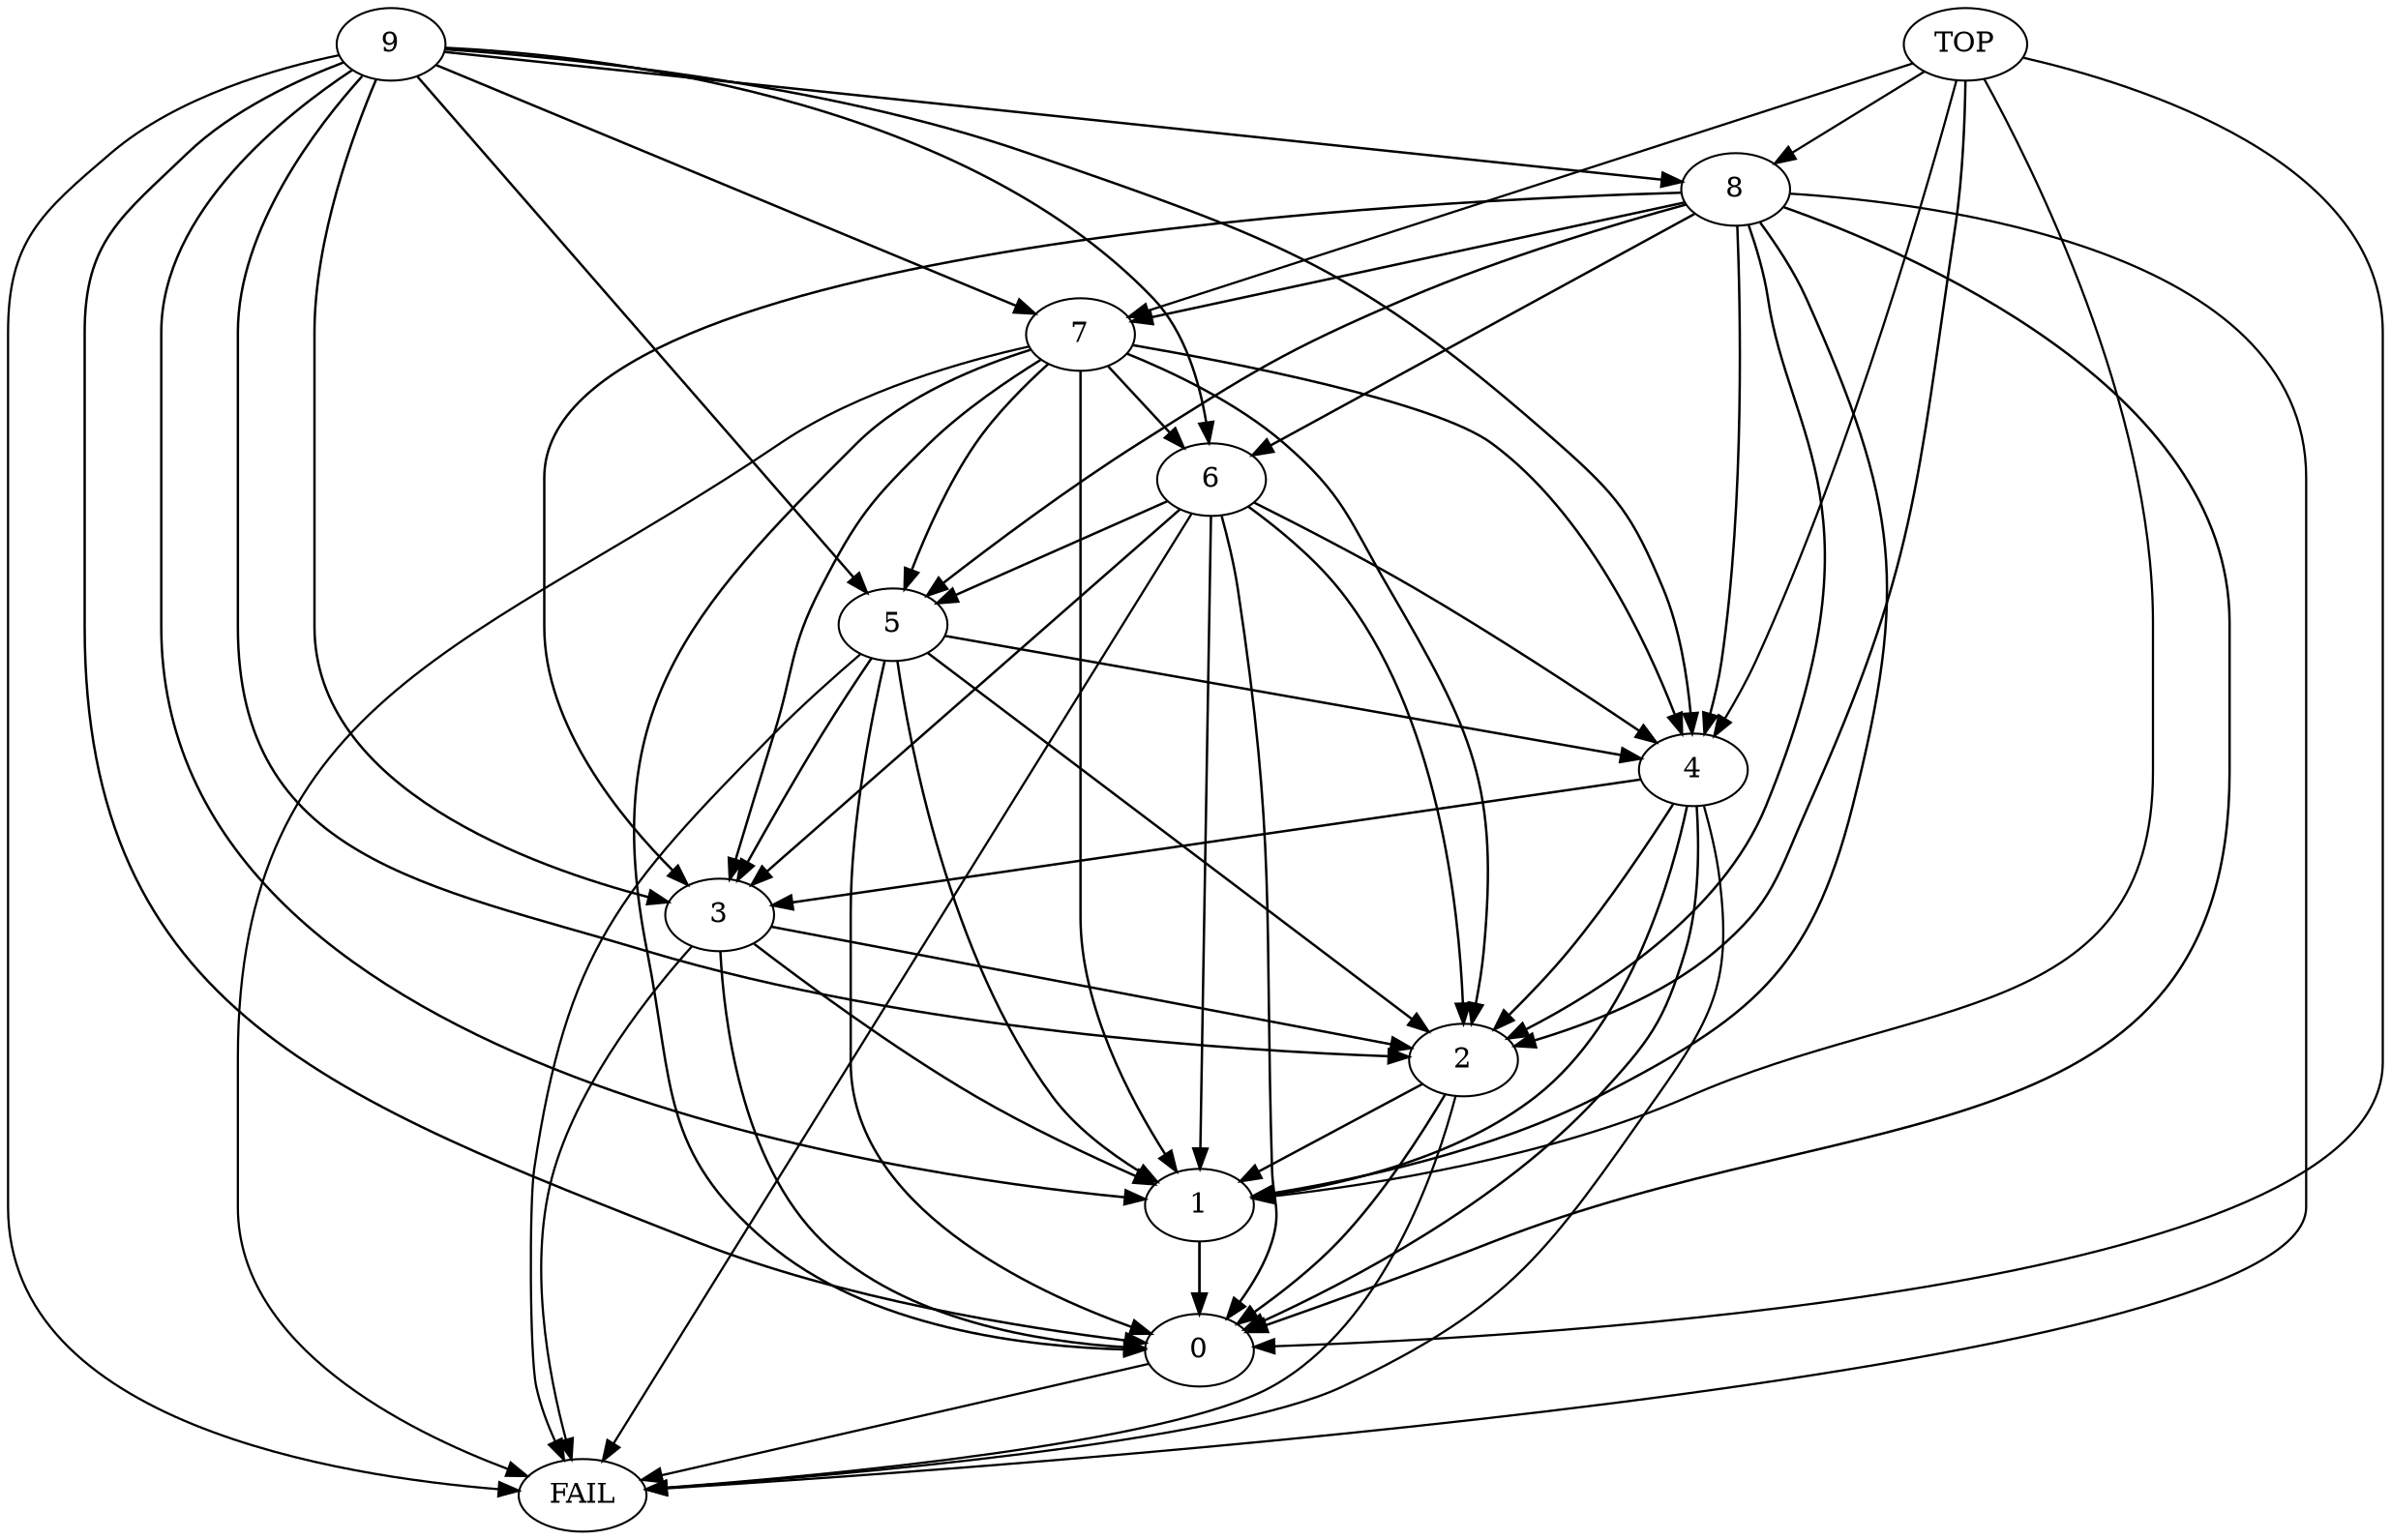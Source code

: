 digraph  {
	
	n2[label="0"];
	n9[label="1"];
	n8[label="2"];
	n7[label="3"];
	n6[label="4"];
	n5[label="5"];
	n4[label="6"];
	n3[label="7"];
	n1[label="8"];
	n11[label="9"];
	n10[label="FAIL"];
	n12[label="TOP"];
	n2->n10[penwidth="1.1"];
	n9->n2[penwidth="1.3"];
	n8->n9[penwidth="1.2"];
	n8->n2[penwidth="1.2"];
	n8->n10[penwidth="1.1"];
	n7->n9[penwidth="1.2"];
	n7->n10[penwidth="1.1"];
	n7->n8[penwidth="1.2"];
	n7->n2[penwidth="1.2"];
	n6->n7[penwidth="1.2"];
	n6->n8[penwidth="1.2"];
	n6->n2[penwidth="1.2"];
	n6->n10[penwidth="1.1"];
	n6->n9[penwidth="1.2"];
	n5->n8[penwidth="1.2"];
	n5->n2[penwidth="1.2"];
	n5->n10[penwidth="1.1"];
	n5->n6[penwidth="1.2"];
	n5->n7[penwidth="1.2"];
	n5->n9[penwidth="1.2"];
	n4->n6[penwidth="1.2"];
	n4->n8[penwidth="1.2"];
	n4->n2[penwidth="1.2"];
	n4->n9[penwidth="1.2"];
	n4->n10[penwidth="1.1"];
	n4->n5[penwidth="1.2"];
	n4->n7[penwidth="1.2"];
	n3->n5[penwidth="1.2"];
	n3->n6[penwidth="1.2"];
	n3->n8[penwidth="1.2"];
	n3->n10[penwidth="1.1"];
	n3->n7[penwidth="1.2"];
	n3->n9[penwidth="1.2"];
	n3->n2[penwidth="1.2"];
	n3->n4[penwidth="1.2"];
	n1->n2[penwidth="1.2"];
	n1->n8[penwidth="1.2"];
	n1->n10[penwidth="1.1"];
	n1->n9[penwidth="1.2"];
	n1->n4[penwidth="1.2"];
	n1->n7[penwidth="1.2"];
	n1->n3[penwidth="1.2"];
	n1->n5[penwidth="1.2"];
	n1->n6[penwidth="1.2"];
	n11->n4[penwidth="1.2"];
	n11->n9[penwidth="1.2"];
	n11->n7[penwidth="1.2"];
	n11->n10[penwidth="1.1"];
	n11->n6[penwidth="1.2"];
	n11->n2[penwidth="1.2"];
	n11->n3[penwidth="1.2"];
	n11->n8[penwidth="1.2"];
	n11->n1[penwidth="1.2"];
	n11->n5[penwidth="1.2"];
	n12->n3[penwidth="1.1"];
	n12->n1[penwidth="1.1"];
	n12->n9[penwidth="1.1"];
	n12->n2[penwidth="1.1"];
	n12->n8[penwidth="1.2"];
	n12->n6[penwidth="1.1"];
	
}
